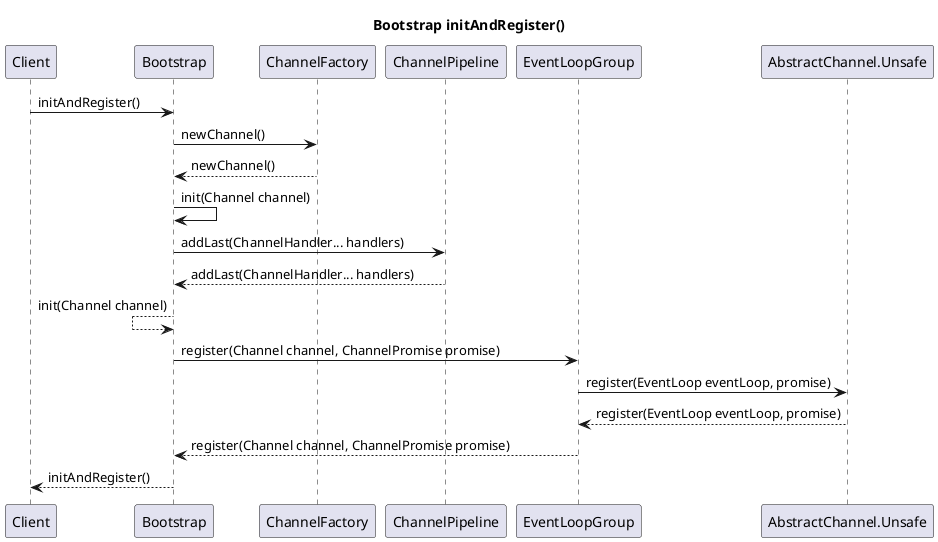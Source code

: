 @startuml

title Bootstrap initAndRegister()

Client -> Bootstrap : initAndRegister()

Bootstrap -> ChannelFactory : newChannel()

Bootstrap <-- ChannelFactory : newChannel()

Bootstrap -> Bootstrap:init(Channel channel)

Bootstrap -> ChannelPipeline : addLast(ChannelHandler... handlers)

Bootstrap <-- ChannelPipeline : addLast(ChannelHandler... handlers)

Bootstrap <-- Bootstrap:init(Channel channel)

Bootstrap -> EventLoopGroup : register(Channel channel, ChannelPromise promise)

EventLoopGroup -> AbstractChannel.Unsafe : register(EventLoop eventLoop, promise)

EventLoopGroup <-- AbstractChannel.Unsafe : register(EventLoop eventLoop, promise)

Bootstrap <-- EventLoopGroup : register(Channel channel, ChannelPromise promise)

Client <-- Bootstrap : initAndRegister()

@enduml